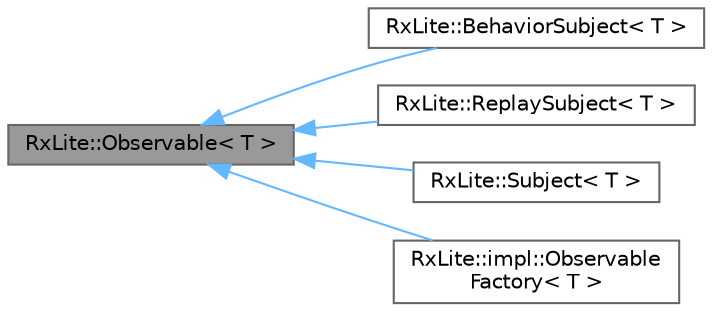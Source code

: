 digraph "RxLite::Observable&lt; T &gt;"
{
 // LATEX_PDF_SIZE
  bgcolor="transparent";
  edge [fontname=Helvetica,fontsize=10,labelfontname=Helvetica,labelfontsize=10];
  node [fontname=Helvetica,fontsize=10,shape=box,height=0.2,width=0.4];
  rankdir="LR";
  Node1 [id="Node000001",label="RxLite::Observable\< T \>",height=0.2,width=0.4,color="gray40", fillcolor="grey60", style="filled", fontcolor="black",tooltip="Represents a sequence of values over time."];
  Node1 -> Node2 [id="edge1_Node000001_Node000002",dir="back",color="steelblue1",style="solid",tooltip=" "];
  Node2 [id="Node000002",label="RxLite::BehaviorSubject\< T \>",height=0.2,width=0.4,color="gray40", fillcolor="white", style="filled",URL="$classRxLite_1_1BehaviorSubject.html",tooltip="A special type of Subject that replays the last emitted value to new subscribers."];
  Node1 -> Node3 [id="edge2_Node000001_Node000003",dir="back",color="steelblue1",style="solid",tooltip=" "];
  Node3 [id="Node000003",label="RxLite::ReplaySubject\< T \>",height=0.2,width=0.4,color="gray40", fillcolor="white", style="filled",URL="$classRxLite_1_1ReplaySubject.html",tooltip="A variant of Subject that replays previously emitted values to new subscribers."];
  Node1 -> Node4 [id="edge3_Node000001_Node000004",dir="back",color="steelblue1",style="solid",tooltip=" "];
  Node4 [id="Node000004",label="RxLite::Subject\< T \>",height=0.2,width=0.4,color="gray40", fillcolor="white", style="filled",URL="$classRxLite_1_1Subject.html",tooltip="A concrete Subject class for a specific type."];
  Node1 -> Node5 [id="edge4_Node000001_Node000005",dir="back",color="steelblue1",style="solid",tooltip=" "];
  Node5 [id="Node000005",label="RxLite::impl::Observable\lFactory\< T \>",height=0.2,width=0.4,color="gray40", fillcolor="white", style="filled",URL="$classRxLite_1_1impl_1_1ObservableFactory.html",tooltip=" "];
}
